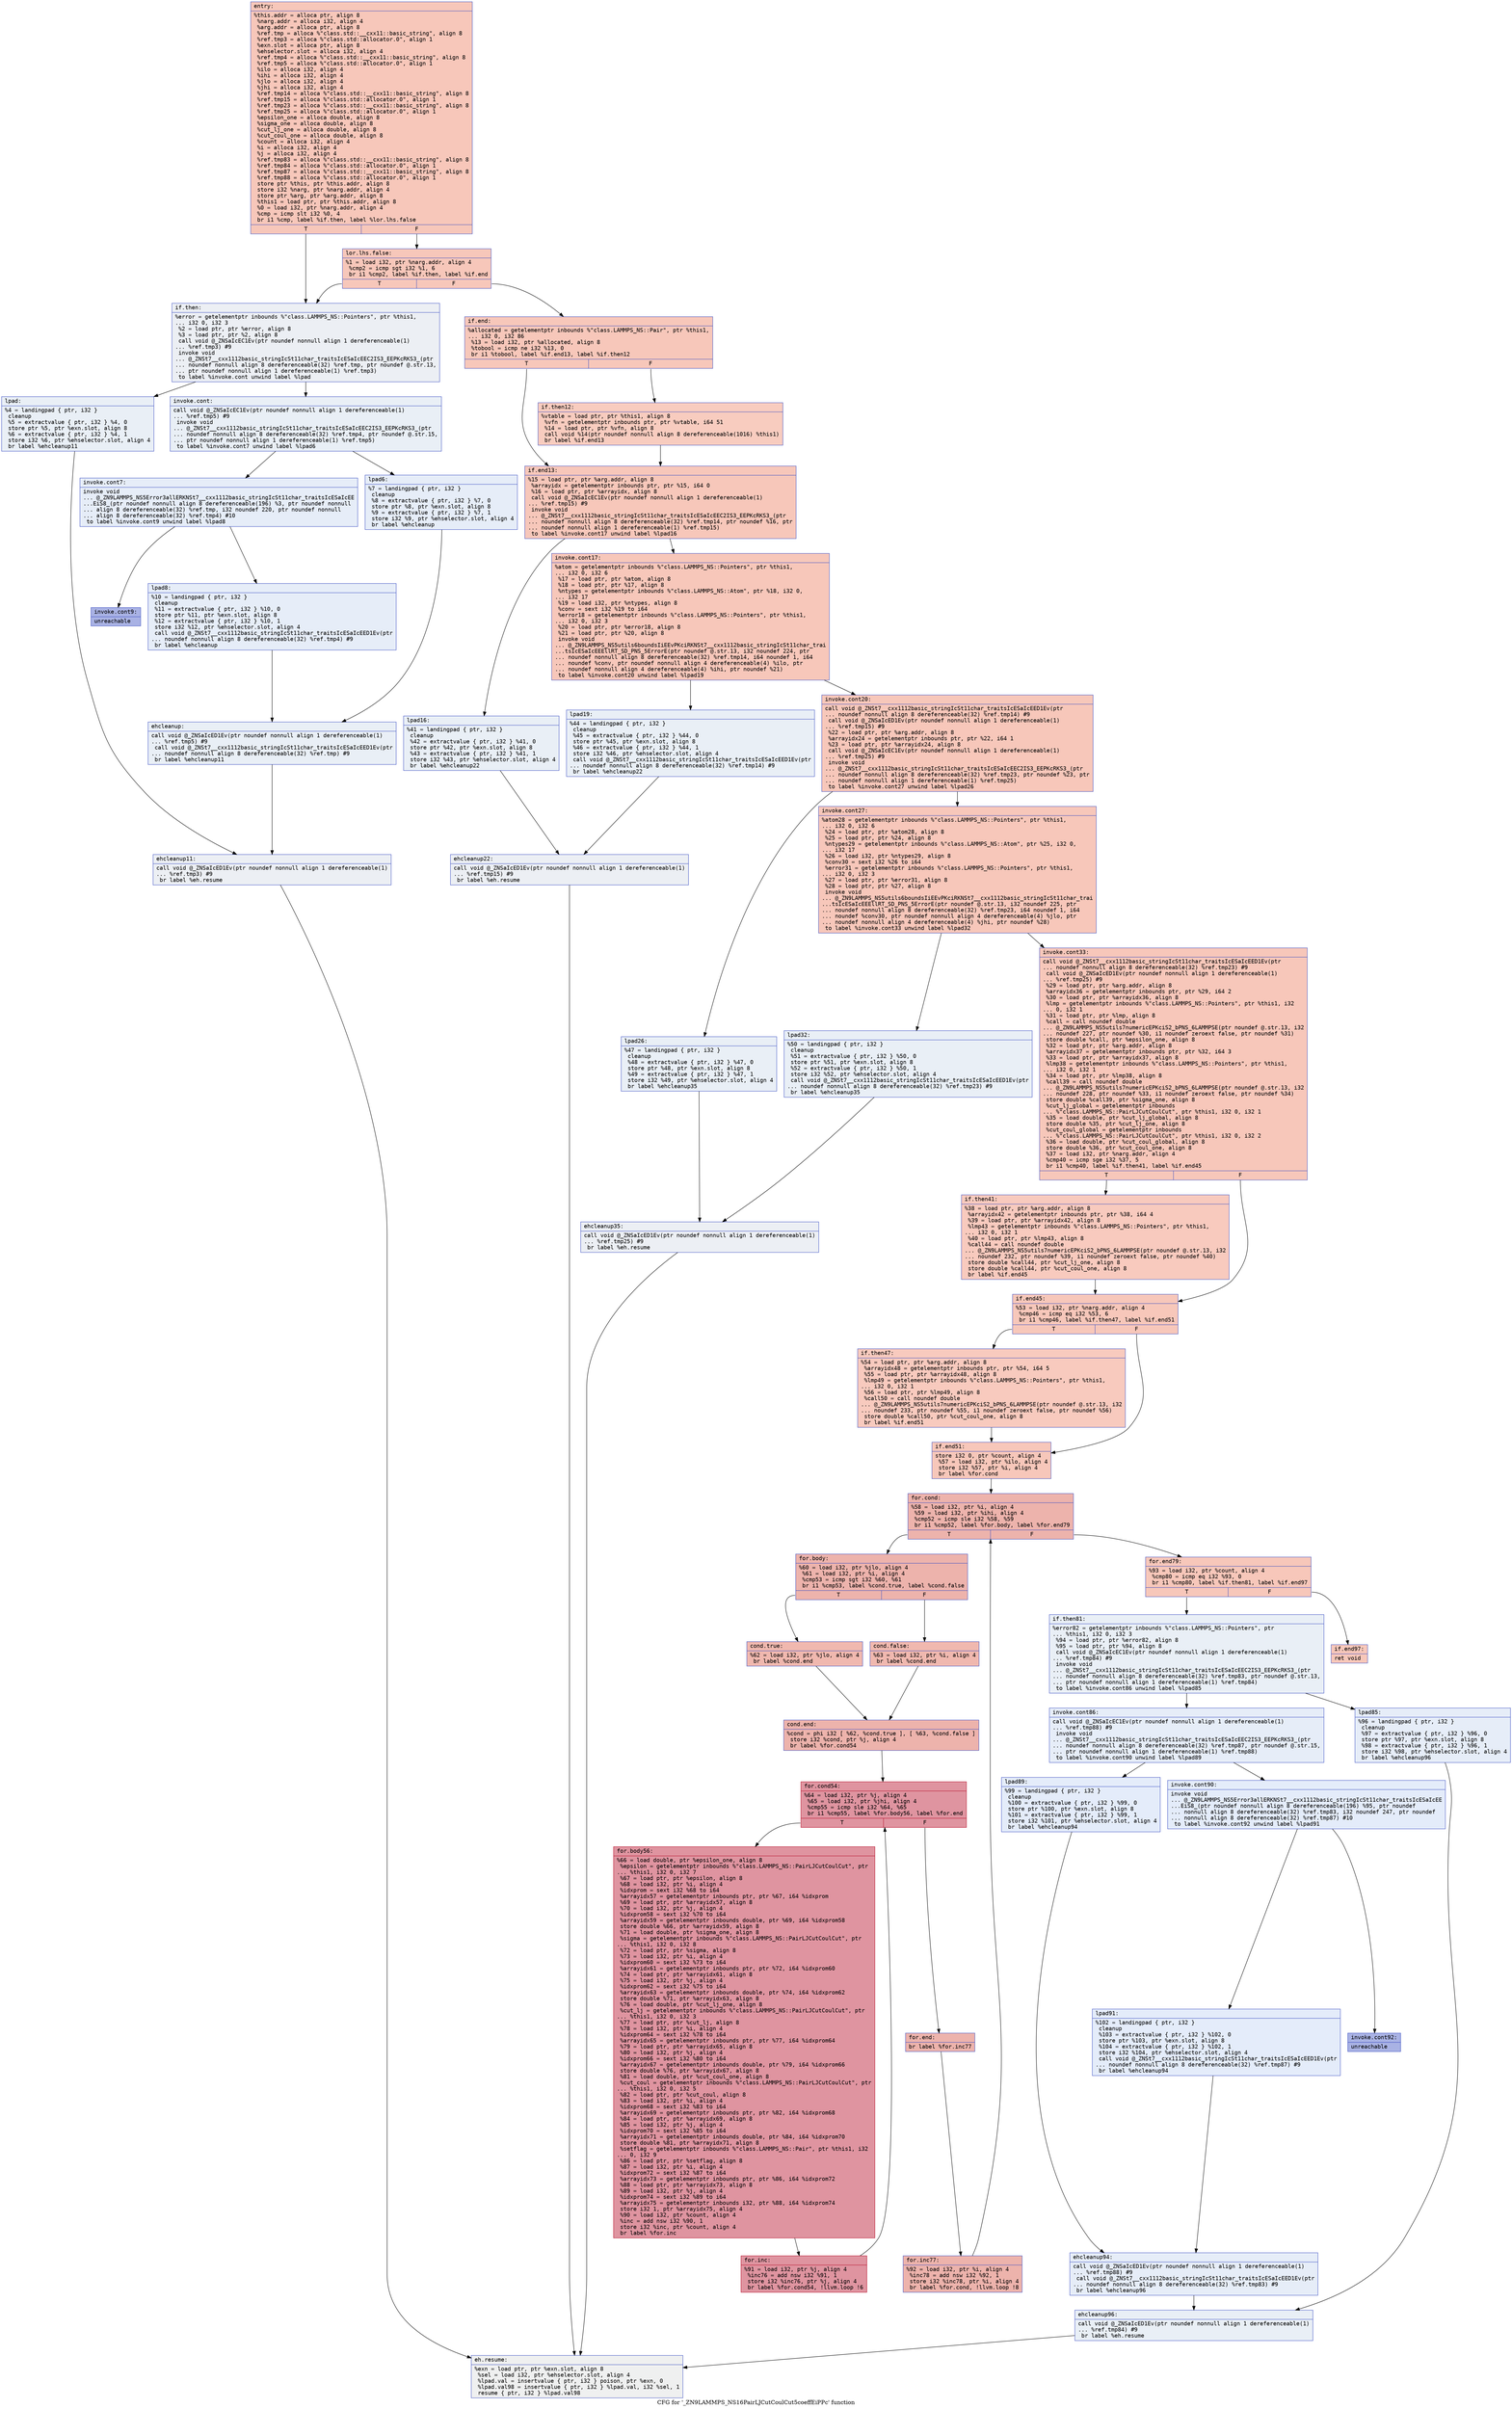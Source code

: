 digraph "CFG for '_ZN9LAMMPS_NS16PairLJCutCoulCut5coeffEiPPc' function" {
	label="CFG for '_ZN9LAMMPS_NS16PairLJCutCoulCut5coeffEiPPc' function";

	Node0x55c2a75cab50 [shape=record,color="#3d50c3ff", style=filled, fillcolor="#ec7f6370" fontname="Courier",label="{entry:\l|  %this.addr = alloca ptr, align 8\l  %narg.addr = alloca i32, align 4\l  %arg.addr = alloca ptr, align 8\l  %ref.tmp = alloca %\"class.std::__cxx11::basic_string\", align 8\l  %ref.tmp3 = alloca %\"class.std::allocator.0\", align 1\l  %exn.slot = alloca ptr, align 8\l  %ehselector.slot = alloca i32, align 4\l  %ref.tmp4 = alloca %\"class.std::__cxx11::basic_string\", align 8\l  %ref.tmp5 = alloca %\"class.std::allocator.0\", align 1\l  %ilo = alloca i32, align 4\l  %ihi = alloca i32, align 4\l  %jlo = alloca i32, align 4\l  %jhi = alloca i32, align 4\l  %ref.tmp14 = alloca %\"class.std::__cxx11::basic_string\", align 8\l  %ref.tmp15 = alloca %\"class.std::allocator.0\", align 1\l  %ref.tmp23 = alloca %\"class.std::__cxx11::basic_string\", align 8\l  %ref.tmp25 = alloca %\"class.std::allocator.0\", align 1\l  %epsilon_one = alloca double, align 8\l  %sigma_one = alloca double, align 8\l  %cut_lj_one = alloca double, align 8\l  %cut_coul_one = alloca double, align 8\l  %count = alloca i32, align 4\l  %i = alloca i32, align 4\l  %j = alloca i32, align 4\l  %ref.tmp83 = alloca %\"class.std::__cxx11::basic_string\", align 8\l  %ref.tmp84 = alloca %\"class.std::allocator.0\", align 1\l  %ref.tmp87 = alloca %\"class.std::__cxx11::basic_string\", align 8\l  %ref.tmp88 = alloca %\"class.std::allocator.0\", align 1\l  store ptr %this, ptr %this.addr, align 8\l  store i32 %narg, ptr %narg.addr, align 4\l  store ptr %arg, ptr %arg.addr, align 8\l  %this1 = load ptr, ptr %this.addr, align 8\l  %0 = load i32, ptr %narg.addr, align 4\l  %cmp = icmp slt i32 %0, 4\l  br i1 %cmp, label %if.then, label %lor.lhs.false\l|{<s0>T|<s1>F}}"];
	Node0x55c2a75cab50:s0 -> Node0x55c2a75cc390[tooltip="entry -> if.then\nProbability 0.00%" ];
	Node0x55c2a75cab50:s1 -> Node0x55c2a75cc400[tooltip="entry -> lor.lhs.false\nProbability 100.00%" ];
	Node0x55c2a75cc400 [shape=record,color="#3d50c3ff", style=filled, fillcolor="#ec7f6370" fontname="Courier",label="{lor.lhs.false:\l|  %1 = load i32, ptr %narg.addr, align 4\l  %cmp2 = icmp sgt i32 %1, 6\l  br i1 %cmp2, label %if.then, label %if.end\l|{<s0>T|<s1>F}}"];
	Node0x55c2a75cc400:s0 -> Node0x55c2a75cc390[tooltip="lor.lhs.false -> if.then\nProbability 0.00%" ];
	Node0x55c2a75cc400:s1 -> Node0x55c2a75cc660[tooltip="lor.lhs.false -> if.end\nProbability 100.00%" ];
	Node0x55c2a75cc390 [shape=record,color="#3d50c3ff", style=filled, fillcolor="#d4dbe670" fontname="Courier",label="{if.then:\l|  %error = getelementptr inbounds %\"class.LAMMPS_NS::Pointers\", ptr %this1,\l... i32 0, i32 3\l  %2 = load ptr, ptr %error, align 8\l  %3 = load ptr, ptr %2, align 8\l  call void @_ZNSaIcEC1Ev(ptr noundef nonnull align 1 dereferenceable(1)\l... %ref.tmp3) #9\l  invoke void\l... @_ZNSt7__cxx1112basic_stringIcSt11char_traitsIcESaIcEEC2IS3_EEPKcRKS3_(ptr\l... noundef nonnull align 8 dereferenceable(32) %ref.tmp, ptr noundef @.str.13,\l... ptr noundef nonnull align 1 dereferenceable(1) %ref.tmp3)\l          to label %invoke.cont unwind label %lpad\l}"];
	Node0x55c2a75cc390 -> Node0x55c2a75ccae0[tooltip="if.then -> invoke.cont\nProbability 50.00%" ];
	Node0x55c2a75cc390 -> Node0x55c2a75ccb60[tooltip="if.then -> lpad\nProbability 50.00%" ];
	Node0x55c2a75ccae0 [shape=record,color="#3d50c3ff", style=filled, fillcolor="#cedaeb70" fontname="Courier",label="{invoke.cont:\l|  call void @_ZNSaIcEC1Ev(ptr noundef nonnull align 1 dereferenceable(1)\l... %ref.tmp5) #9\l  invoke void\l... @_ZNSt7__cxx1112basic_stringIcSt11char_traitsIcESaIcEEC2IS3_EEPKcRKS3_(ptr\l... noundef nonnull align 8 dereferenceable(32) %ref.tmp4, ptr noundef @.str.15,\l... ptr noundef nonnull align 1 dereferenceable(1) %ref.tmp5)\l          to label %invoke.cont7 unwind label %lpad6\l}"];
	Node0x55c2a75ccae0 -> Node0x55c2a75cce80[tooltip="invoke.cont -> invoke.cont7\nProbability 50.00%" ];
	Node0x55c2a75ccae0 -> Node0x55c2a75cced0[tooltip="invoke.cont -> lpad6\nProbability 50.00%" ];
	Node0x55c2a75cce80 [shape=record,color="#3d50c3ff", style=filled, fillcolor="#c7d7f070" fontname="Courier",label="{invoke.cont7:\l|  invoke void\l... @_ZN9LAMMPS_NS5Error3allERKNSt7__cxx1112basic_stringIcSt11char_traitsIcESaIcEE\l...EiS8_(ptr noundef nonnull align 8 dereferenceable(196) %3, ptr noundef nonnull\l... align 8 dereferenceable(32) %ref.tmp, i32 noundef 220, ptr noundef nonnull\l... align 8 dereferenceable(32) %ref.tmp4) #10\l          to label %invoke.cont9 unwind label %lpad8\l}"];
	Node0x55c2a75cce80 -> Node0x55c2a75cce30[tooltip="invoke.cont7 -> invoke.cont9\nProbability 0.00%" ];
	Node0x55c2a75cce80 -> Node0x55c2a75cd190[tooltip="invoke.cont7 -> lpad8\nProbability 100.00%" ];
	Node0x55c2a75cce30 [shape=record,color="#3d50c3ff", style=filled, fillcolor="#3d50c370" fontname="Courier",label="{invoke.cont9:\l|  unreachable\l}"];
	Node0x55c2a75ccb60 [shape=record,color="#3d50c3ff", style=filled, fillcolor="#cedaeb70" fontname="Courier",label="{lpad:\l|  %4 = landingpad \{ ptr, i32 \}\l          cleanup\l  %5 = extractvalue \{ ptr, i32 \} %4, 0\l  store ptr %5, ptr %exn.slot, align 8\l  %6 = extractvalue \{ ptr, i32 \} %4, 1\l  store i32 %6, ptr %ehselector.slot, align 4\l  br label %ehcleanup11\l}"];
	Node0x55c2a75ccb60 -> Node0x55c2a75cd750[tooltip="lpad -> ehcleanup11\nProbability 100.00%" ];
	Node0x55c2a75cced0 [shape=record,color="#3d50c3ff", style=filled, fillcolor="#c7d7f070" fontname="Courier",label="{lpad6:\l|  %7 = landingpad \{ ptr, i32 \}\l          cleanup\l  %8 = extractvalue \{ ptr, i32 \} %7, 0\l  store ptr %8, ptr %exn.slot, align 8\l  %9 = extractvalue \{ ptr, i32 \} %7, 1\l  store i32 %9, ptr %ehselector.slot, align 4\l  br label %ehcleanup\l}"];
	Node0x55c2a75cced0 -> Node0x55c2a75cdaa0[tooltip="lpad6 -> ehcleanup\nProbability 100.00%" ];
	Node0x55c2a75cd190 [shape=record,color="#3d50c3ff", style=filled, fillcolor="#c7d7f070" fontname="Courier",label="{lpad8:\l|  %10 = landingpad \{ ptr, i32 \}\l          cleanup\l  %11 = extractvalue \{ ptr, i32 \} %10, 0\l  store ptr %11, ptr %exn.slot, align 8\l  %12 = extractvalue \{ ptr, i32 \} %10, 1\l  store i32 %12, ptr %ehselector.slot, align 4\l  call void @_ZNSt7__cxx1112basic_stringIcSt11char_traitsIcESaIcEED1Ev(ptr\l... noundef nonnull align 8 dereferenceable(32) %ref.tmp4) #9\l  br label %ehcleanup\l}"];
	Node0x55c2a75cd190 -> Node0x55c2a75cdaa0[tooltip="lpad8 -> ehcleanup\nProbability 100.00%" ];
	Node0x55c2a75cdaa0 [shape=record,color="#3d50c3ff", style=filled, fillcolor="#cedaeb70" fontname="Courier",label="{ehcleanup:\l|  call void @_ZNSaIcED1Ev(ptr noundef nonnull align 1 dereferenceable(1)\l... %ref.tmp5) #9\l  call void @_ZNSt7__cxx1112basic_stringIcSt11char_traitsIcESaIcEED1Ev(ptr\l... noundef nonnull align 8 dereferenceable(32) %ref.tmp) #9\l  br label %ehcleanup11\l}"];
	Node0x55c2a75cdaa0 -> Node0x55c2a75cd750[tooltip="ehcleanup -> ehcleanup11\nProbability 100.00%" ];
	Node0x55c2a75cd750 [shape=record,color="#3d50c3ff", style=filled, fillcolor="#d4dbe670" fontname="Courier",label="{ehcleanup11:\l|  call void @_ZNSaIcED1Ev(ptr noundef nonnull align 1 dereferenceable(1)\l... %ref.tmp3) #9\l  br label %eh.resume\l}"];
	Node0x55c2a75cd750 -> Node0x55c2a75ce350[tooltip="ehcleanup11 -> eh.resume\nProbability 100.00%" ];
	Node0x55c2a75cc660 [shape=record,color="#3d50c3ff", style=filled, fillcolor="#ec7f6370" fontname="Courier",label="{if.end:\l|  %allocated = getelementptr inbounds %\"class.LAMMPS_NS::Pair\", ptr %this1,\l... i32 0, i32 86\l  %13 = load i32, ptr %allocated, align 8\l  %tobool = icmp ne i32 %13, 0\l  br i1 %tobool, label %if.end13, label %if.then12\l|{<s0>T|<s1>F}}"];
	Node0x55c2a75cc660:s0 -> Node0x55c2a75cbac0[tooltip="if.end -> if.end13\nProbability 62.50%" ];
	Node0x55c2a75cc660:s1 -> Node0x55c2a75cbb40[tooltip="if.end -> if.then12\nProbability 37.50%" ];
	Node0x55c2a75cbb40 [shape=record,color="#3d50c3ff", style=filled, fillcolor="#f08b6e70" fontname="Courier",label="{if.then12:\l|  %vtable = load ptr, ptr %this1, align 8\l  %vfn = getelementptr inbounds ptr, ptr %vtable, i64 51\l  %14 = load ptr, ptr %vfn, align 8\l  call void %14(ptr noundef nonnull align 8 dereferenceable(1016) %this1)\l  br label %if.end13\l}"];
	Node0x55c2a75cbb40 -> Node0x55c2a75cbac0[tooltip="if.then12 -> if.end13\nProbability 100.00%" ];
	Node0x55c2a75cbac0 [shape=record,color="#3d50c3ff", style=filled, fillcolor="#ec7f6370" fontname="Courier",label="{if.end13:\l|  %15 = load ptr, ptr %arg.addr, align 8\l  %arrayidx = getelementptr inbounds ptr, ptr %15, i64 0\l  %16 = load ptr, ptr %arrayidx, align 8\l  call void @_ZNSaIcEC1Ev(ptr noundef nonnull align 1 dereferenceable(1)\l... %ref.tmp15) #9\l  invoke void\l... @_ZNSt7__cxx1112basic_stringIcSt11char_traitsIcESaIcEEC2IS3_EEPKcRKS3_(ptr\l... noundef nonnull align 8 dereferenceable(32) %ref.tmp14, ptr noundef %16, ptr\l... noundef nonnull align 1 dereferenceable(1) %ref.tmp15)\l          to label %invoke.cont17 unwind label %lpad16\l}"];
	Node0x55c2a75cbac0 -> Node0x55c2a75cf190[tooltip="if.end13 -> invoke.cont17\nProbability 100.00%" ];
	Node0x55c2a75cbac0 -> Node0x55c2a75cf210[tooltip="if.end13 -> lpad16\nProbability 0.00%" ];
	Node0x55c2a75cf190 [shape=record,color="#3d50c3ff", style=filled, fillcolor="#ec7f6370" fontname="Courier",label="{invoke.cont17:\l|  %atom = getelementptr inbounds %\"class.LAMMPS_NS::Pointers\", ptr %this1,\l... i32 0, i32 6\l  %17 = load ptr, ptr %atom, align 8\l  %18 = load ptr, ptr %17, align 8\l  %ntypes = getelementptr inbounds %\"class.LAMMPS_NS::Atom\", ptr %18, i32 0,\l... i32 17\l  %19 = load i32, ptr %ntypes, align 8\l  %conv = sext i32 %19 to i64\l  %error18 = getelementptr inbounds %\"class.LAMMPS_NS::Pointers\", ptr %this1,\l... i32 0, i32 3\l  %20 = load ptr, ptr %error18, align 8\l  %21 = load ptr, ptr %20, align 8\l  invoke void\l... @_ZN9LAMMPS_NS5utils6boundsIiEEvPKciRKNSt7__cxx1112basic_stringIcSt11char_trai\l...tsIcESaIcEEEllRT_SD_PNS_5ErrorE(ptr noundef @.str.13, i32 noundef 224, ptr\l... noundef nonnull align 8 dereferenceable(32) %ref.tmp14, i64 noundef 1, i64\l... noundef %conv, ptr noundef nonnull align 4 dereferenceable(4) %ilo, ptr\l... noundef nonnull align 4 dereferenceable(4) %ihi, ptr noundef %21)\l          to label %invoke.cont20 unwind label %lpad19\l}"];
	Node0x55c2a75cf190 -> Node0x55c2a75cf140[tooltip="invoke.cont17 -> invoke.cont20\nProbability 100.00%" ];
	Node0x55c2a75cf190 -> Node0x55c2a75cfa60[tooltip="invoke.cont17 -> lpad19\nProbability 0.00%" ];
	Node0x55c2a75cf140 [shape=record,color="#3d50c3ff", style=filled, fillcolor="#ec7f6370" fontname="Courier",label="{invoke.cont20:\l|  call void @_ZNSt7__cxx1112basic_stringIcSt11char_traitsIcESaIcEED1Ev(ptr\l... noundef nonnull align 8 dereferenceable(32) %ref.tmp14) #9\l  call void @_ZNSaIcED1Ev(ptr noundef nonnull align 1 dereferenceable(1)\l... %ref.tmp15) #9\l  %22 = load ptr, ptr %arg.addr, align 8\l  %arrayidx24 = getelementptr inbounds ptr, ptr %22, i64 1\l  %23 = load ptr, ptr %arrayidx24, align 8\l  call void @_ZNSaIcEC1Ev(ptr noundef nonnull align 1 dereferenceable(1)\l... %ref.tmp25) #9\l  invoke void\l... @_ZNSt7__cxx1112basic_stringIcSt11char_traitsIcESaIcEEC2IS3_EEPKcRKS3_(ptr\l... noundef nonnull align 8 dereferenceable(32) %ref.tmp23, ptr noundef %23, ptr\l... noundef nonnull align 1 dereferenceable(1) %ref.tmp25)\l          to label %invoke.cont27 unwind label %lpad26\l}"];
	Node0x55c2a75cf140 -> Node0x55c2a75d0260[tooltip="invoke.cont20 -> invoke.cont27\nProbability 100.00%" ];
	Node0x55c2a75cf140 -> Node0x55c2a75d02e0[tooltip="invoke.cont20 -> lpad26\nProbability 0.00%" ];
	Node0x55c2a75d0260 [shape=record,color="#3d50c3ff", style=filled, fillcolor="#ec7f6370" fontname="Courier",label="{invoke.cont27:\l|  %atom28 = getelementptr inbounds %\"class.LAMMPS_NS::Pointers\", ptr %this1,\l... i32 0, i32 6\l  %24 = load ptr, ptr %atom28, align 8\l  %25 = load ptr, ptr %24, align 8\l  %ntypes29 = getelementptr inbounds %\"class.LAMMPS_NS::Atom\", ptr %25, i32 0,\l... i32 17\l  %26 = load i32, ptr %ntypes29, align 8\l  %conv30 = sext i32 %26 to i64\l  %error31 = getelementptr inbounds %\"class.LAMMPS_NS::Pointers\", ptr %this1,\l... i32 0, i32 3\l  %27 = load ptr, ptr %error31, align 8\l  %28 = load ptr, ptr %27, align 8\l  invoke void\l... @_ZN9LAMMPS_NS5utils6boundsIiEEvPKciRKNSt7__cxx1112basic_stringIcSt11char_trai\l...tsIcESaIcEEEllRT_SD_PNS_5ErrorE(ptr noundef @.str.13, i32 noundef 225, ptr\l... noundef nonnull align 8 dereferenceable(32) %ref.tmp23, i64 noundef 1, i64\l... noundef %conv30, ptr noundef nonnull align 4 dereferenceable(4) %jlo, ptr\l... noundef nonnull align 4 dereferenceable(4) %jhi, ptr noundef %28)\l          to label %invoke.cont33 unwind label %lpad32\l}"];
	Node0x55c2a75d0260 -> Node0x55c2a75d0210[tooltip="invoke.cont27 -> invoke.cont33\nProbability 100.00%" ];
	Node0x55c2a75d0260 -> Node0x55c2a75d0ba0[tooltip="invoke.cont27 -> lpad32\nProbability 0.00%" ];
	Node0x55c2a75d0210 [shape=record,color="#3d50c3ff", style=filled, fillcolor="#ec7f6370" fontname="Courier",label="{invoke.cont33:\l|  call void @_ZNSt7__cxx1112basic_stringIcSt11char_traitsIcESaIcEED1Ev(ptr\l... noundef nonnull align 8 dereferenceable(32) %ref.tmp23) #9\l  call void @_ZNSaIcED1Ev(ptr noundef nonnull align 1 dereferenceable(1)\l... %ref.tmp25) #9\l  %29 = load ptr, ptr %arg.addr, align 8\l  %arrayidx36 = getelementptr inbounds ptr, ptr %29, i64 2\l  %30 = load ptr, ptr %arrayidx36, align 8\l  %lmp = getelementptr inbounds %\"class.LAMMPS_NS::Pointers\", ptr %this1, i32\l... 0, i32 1\l  %31 = load ptr, ptr %lmp, align 8\l  %call = call noundef double\l... @_ZN9LAMMPS_NS5utils7numericEPKciS2_bPNS_6LAMMPSE(ptr noundef @.str.13, i32\l... noundef 227, ptr noundef %30, i1 noundef zeroext false, ptr noundef %31)\l  store double %call, ptr %epsilon_one, align 8\l  %32 = load ptr, ptr %arg.addr, align 8\l  %arrayidx37 = getelementptr inbounds ptr, ptr %32, i64 3\l  %33 = load ptr, ptr %arrayidx37, align 8\l  %lmp38 = getelementptr inbounds %\"class.LAMMPS_NS::Pointers\", ptr %this1,\l... i32 0, i32 1\l  %34 = load ptr, ptr %lmp38, align 8\l  %call39 = call noundef double\l... @_ZN9LAMMPS_NS5utils7numericEPKciS2_bPNS_6LAMMPSE(ptr noundef @.str.13, i32\l... noundef 228, ptr noundef %33, i1 noundef zeroext false, ptr noundef %34)\l  store double %call39, ptr %sigma_one, align 8\l  %cut_lj_global = getelementptr inbounds\l... %\"class.LAMMPS_NS::PairLJCutCoulCut\", ptr %this1, i32 0, i32 1\l  %35 = load double, ptr %cut_lj_global, align 8\l  store double %35, ptr %cut_lj_one, align 8\l  %cut_coul_global = getelementptr inbounds\l... %\"class.LAMMPS_NS::PairLJCutCoulCut\", ptr %this1, i32 0, i32 2\l  %36 = load double, ptr %cut_coul_global, align 8\l  store double %36, ptr %cut_coul_one, align 8\l  %37 = load i32, ptr %narg.addr, align 4\l  %cmp40 = icmp sge i32 %37, 5\l  br i1 %cmp40, label %if.then41, label %if.end45\l|{<s0>T|<s1>F}}"];
	Node0x55c2a75d0210:s0 -> Node0x55c2a75abe20[tooltip="invoke.cont33 -> if.then41\nProbability 50.00%" ];
	Node0x55c2a75d0210:s1 -> Node0x55c2a75abe70[tooltip="invoke.cont33 -> if.end45\nProbability 50.00%" ];
	Node0x55c2a75abe20 [shape=record,color="#3d50c3ff", style=filled, fillcolor="#ef886b70" fontname="Courier",label="{if.then41:\l|  %38 = load ptr, ptr %arg.addr, align 8\l  %arrayidx42 = getelementptr inbounds ptr, ptr %38, i64 4\l  %39 = load ptr, ptr %arrayidx42, align 8\l  %lmp43 = getelementptr inbounds %\"class.LAMMPS_NS::Pointers\", ptr %this1,\l... i32 0, i32 1\l  %40 = load ptr, ptr %lmp43, align 8\l  %call44 = call noundef double\l... @_ZN9LAMMPS_NS5utils7numericEPKciS2_bPNS_6LAMMPSE(ptr noundef @.str.13, i32\l... noundef 232, ptr noundef %39, i1 noundef zeroext false, ptr noundef %40)\l  store double %call44, ptr %cut_lj_one, align 8\l  store double %call44, ptr %cut_coul_one, align 8\l  br label %if.end45\l}"];
	Node0x55c2a75abe20 -> Node0x55c2a75abe70[tooltip="if.then41 -> if.end45\nProbability 100.00%" ];
	Node0x55c2a75cf210 [shape=record,color="#3d50c3ff", style=filled, fillcolor="#cedaeb70" fontname="Courier",label="{lpad16:\l|  %41 = landingpad \{ ptr, i32 \}\l          cleanup\l  %42 = extractvalue \{ ptr, i32 \} %41, 0\l  store ptr %42, ptr %exn.slot, align 8\l  %43 = extractvalue \{ ptr, i32 \} %41, 1\l  store i32 %43, ptr %ehselector.slot, align 4\l  br label %ehcleanup22\l}"];
	Node0x55c2a75cf210 -> Node0x55c2a75ac950[tooltip="lpad16 -> ehcleanup22\nProbability 100.00%" ];
	Node0x55c2a75cfa60 [shape=record,color="#3d50c3ff", style=filled, fillcolor="#cedaeb70" fontname="Courier",label="{lpad19:\l|  %44 = landingpad \{ ptr, i32 \}\l          cleanup\l  %45 = extractvalue \{ ptr, i32 \} %44, 0\l  store ptr %45, ptr %exn.slot, align 8\l  %46 = extractvalue \{ ptr, i32 \} %44, 1\l  store i32 %46, ptr %ehselector.slot, align 4\l  call void @_ZNSt7__cxx1112basic_stringIcSt11char_traitsIcESaIcEED1Ev(ptr\l... noundef nonnull align 8 dereferenceable(32) %ref.tmp14) #9\l  br label %ehcleanup22\l}"];
	Node0x55c2a75cfa60 -> Node0x55c2a75ac950[tooltip="lpad19 -> ehcleanup22\nProbability 100.00%" ];
	Node0x55c2a75ac950 [shape=record,color="#3d50c3ff", style=filled, fillcolor="#d4dbe670" fontname="Courier",label="{ehcleanup22:\l|  call void @_ZNSaIcED1Ev(ptr noundef nonnull align 1 dereferenceable(1)\l... %ref.tmp15) #9\l  br label %eh.resume\l}"];
	Node0x55c2a75ac950 -> Node0x55c2a75ce350[tooltip="ehcleanup22 -> eh.resume\nProbability 100.00%" ];
	Node0x55c2a75d02e0 [shape=record,color="#3d50c3ff", style=filled, fillcolor="#cedaeb70" fontname="Courier",label="{lpad26:\l|  %47 = landingpad \{ ptr, i32 \}\l          cleanup\l  %48 = extractvalue \{ ptr, i32 \} %47, 0\l  store ptr %48, ptr %exn.slot, align 8\l  %49 = extractvalue \{ ptr, i32 \} %47, 1\l  store i32 %49, ptr %ehselector.slot, align 4\l  br label %ehcleanup35\l}"];
	Node0x55c2a75d02e0 -> Node0x55c2a75ada50[tooltip="lpad26 -> ehcleanup35\nProbability 100.00%" ];
	Node0x55c2a75d0ba0 [shape=record,color="#3d50c3ff", style=filled, fillcolor="#cedaeb70" fontname="Courier",label="{lpad32:\l|  %50 = landingpad \{ ptr, i32 \}\l          cleanup\l  %51 = extractvalue \{ ptr, i32 \} %50, 0\l  store ptr %51, ptr %exn.slot, align 8\l  %52 = extractvalue \{ ptr, i32 \} %50, 1\l  store i32 %52, ptr %ehselector.slot, align 4\l  call void @_ZNSt7__cxx1112basic_stringIcSt11char_traitsIcESaIcEED1Ev(ptr\l... noundef nonnull align 8 dereferenceable(32) %ref.tmp23) #9\l  br label %ehcleanup35\l}"];
	Node0x55c2a75d0ba0 -> Node0x55c2a75ada50[tooltip="lpad32 -> ehcleanup35\nProbability 100.00%" ];
	Node0x55c2a75ada50 [shape=record,color="#3d50c3ff", style=filled, fillcolor="#d4dbe670" fontname="Courier",label="{ehcleanup35:\l|  call void @_ZNSaIcED1Ev(ptr noundef nonnull align 1 dereferenceable(1)\l... %ref.tmp25) #9\l  br label %eh.resume\l}"];
	Node0x55c2a75ada50 -> Node0x55c2a75ce350[tooltip="ehcleanup35 -> eh.resume\nProbability 100.00%" ];
	Node0x55c2a75abe70 [shape=record,color="#3d50c3ff", style=filled, fillcolor="#ec7f6370" fontname="Courier",label="{if.end45:\l|  %53 = load i32, ptr %narg.addr, align 4\l  %cmp46 = icmp eq i32 %53, 6\l  br i1 %cmp46, label %if.then47, label %if.end51\l|{<s0>T|<s1>F}}"];
	Node0x55c2a75abe70:s0 -> Node0x55c2a75ae1f0[tooltip="if.end45 -> if.then47\nProbability 50.00%" ];
	Node0x55c2a75abe70:s1 -> Node0x55c2a75ae240[tooltip="if.end45 -> if.end51\nProbability 50.00%" ];
	Node0x55c2a75ae1f0 [shape=record,color="#3d50c3ff", style=filled, fillcolor="#ef886b70" fontname="Courier",label="{if.then47:\l|  %54 = load ptr, ptr %arg.addr, align 8\l  %arrayidx48 = getelementptr inbounds ptr, ptr %54, i64 5\l  %55 = load ptr, ptr %arrayidx48, align 8\l  %lmp49 = getelementptr inbounds %\"class.LAMMPS_NS::Pointers\", ptr %this1,\l... i32 0, i32 1\l  %56 = load ptr, ptr %lmp49, align 8\l  %call50 = call noundef double\l... @_ZN9LAMMPS_NS5utils7numericEPKciS2_bPNS_6LAMMPSE(ptr noundef @.str.13, i32\l... noundef 233, ptr noundef %55, i1 noundef zeroext false, ptr noundef %56)\l  store double %call50, ptr %cut_coul_one, align 8\l  br label %if.end51\l}"];
	Node0x55c2a75ae1f0 -> Node0x55c2a75ae240[tooltip="if.then47 -> if.end51\nProbability 100.00%" ];
	Node0x55c2a75ae240 [shape=record,color="#3d50c3ff", style=filled, fillcolor="#ec7f6370" fontname="Courier",label="{if.end51:\l|  store i32 0, ptr %count, align 4\l  %57 = load i32, ptr %ilo, align 4\l  store i32 %57, ptr %i, align 4\l  br label %for.cond\l}"];
	Node0x55c2a75ae240 -> Node0x55c2a7582b70[tooltip="if.end51 -> for.cond\nProbability 100.00%" ];
	Node0x55c2a7582b70 [shape=record,color="#3d50c3ff", style=filled, fillcolor="#d6524470" fontname="Courier",label="{for.cond:\l|  %58 = load i32, ptr %i, align 4\l  %59 = load i32, ptr %ihi, align 4\l  %cmp52 = icmp sle i32 %58, %59\l  br i1 %cmp52, label %for.body, label %for.end79\l|{<s0>T|<s1>F}}"];
	Node0x55c2a7582b70:s0 -> Node0x55c2a7582dc0[tooltip="for.cond -> for.body\nProbability 96.88%" ];
	Node0x55c2a7582b70:s1 -> Node0x55c2a7582e10[tooltip="for.cond -> for.end79\nProbability 3.12%" ];
	Node0x55c2a7582dc0 [shape=record,color="#3d50c3ff", style=filled, fillcolor="#d6524470" fontname="Courier",label="{for.body:\l|  %60 = load i32, ptr %jlo, align 4\l  %61 = load i32, ptr %i, align 4\l  %cmp53 = icmp sgt i32 %60, %61\l  br i1 %cmp53, label %cond.true, label %cond.false\l|{<s0>T|<s1>F}}"];
	Node0x55c2a7582dc0:s0 -> Node0x55c2a75ce740[tooltip="for.body -> cond.true\nProbability 50.00%" ];
	Node0x55c2a7582dc0:s1 -> Node0x55c2a75ce7c0[tooltip="for.body -> cond.false\nProbability 50.00%" ];
	Node0x55c2a75ce740 [shape=record,color="#3d50c3ff", style=filled, fillcolor="#dc5d4a70" fontname="Courier",label="{cond.true:\l|  %62 = load i32, ptr %jlo, align 4\l  br label %cond.end\l}"];
	Node0x55c2a75ce740 -> Node0x55c2a75ce9d0[tooltip="cond.true -> cond.end\nProbability 100.00%" ];
	Node0x55c2a75ce7c0 [shape=record,color="#3d50c3ff", style=filled, fillcolor="#dc5d4a70" fontname="Courier",label="{cond.false:\l|  %63 = load i32, ptr %i, align 4\l  br label %cond.end\l}"];
	Node0x55c2a75ce7c0 -> Node0x55c2a75ce9d0[tooltip="cond.false -> cond.end\nProbability 100.00%" ];
	Node0x55c2a75ce9d0 [shape=record,color="#3d50c3ff", style=filled, fillcolor="#d6524470" fontname="Courier",label="{cond.end:\l|  %cond = phi i32 [ %62, %cond.true ], [ %63, %cond.false ]\l  store i32 %cond, ptr %j, align 4\l  br label %for.cond54\l}"];
	Node0x55c2a75ce9d0 -> Node0x55c2a75da510[tooltip="cond.end -> for.cond54\nProbability 100.00%" ];
	Node0x55c2a75da510 [shape=record,color="#b70d28ff", style=filled, fillcolor="#b70d2870" fontname="Courier",label="{for.cond54:\l|  %64 = load i32, ptr %j, align 4\l  %65 = load i32, ptr %jhi, align 4\l  %cmp55 = icmp sle i32 %64, %65\l  br i1 %cmp55, label %for.body56, label %for.end\l|{<s0>T|<s1>F}}"];
	Node0x55c2a75da510:s0 -> Node0x55c2a75da7e0[tooltip="for.cond54 -> for.body56\nProbability 96.88%" ];
	Node0x55c2a75da510:s1 -> Node0x55c2a75da860[tooltip="for.cond54 -> for.end\nProbability 3.12%" ];
	Node0x55c2a75da7e0 [shape=record,color="#b70d28ff", style=filled, fillcolor="#b70d2870" fontname="Courier",label="{for.body56:\l|  %66 = load double, ptr %epsilon_one, align 8\l  %epsilon = getelementptr inbounds %\"class.LAMMPS_NS::PairLJCutCoulCut\", ptr\l... %this1, i32 0, i32 7\l  %67 = load ptr, ptr %epsilon, align 8\l  %68 = load i32, ptr %i, align 4\l  %idxprom = sext i32 %68 to i64\l  %arrayidx57 = getelementptr inbounds ptr, ptr %67, i64 %idxprom\l  %69 = load ptr, ptr %arrayidx57, align 8\l  %70 = load i32, ptr %j, align 4\l  %idxprom58 = sext i32 %70 to i64\l  %arrayidx59 = getelementptr inbounds double, ptr %69, i64 %idxprom58\l  store double %66, ptr %arrayidx59, align 8\l  %71 = load double, ptr %sigma_one, align 8\l  %sigma = getelementptr inbounds %\"class.LAMMPS_NS::PairLJCutCoulCut\", ptr\l... %this1, i32 0, i32 8\l  %72 = load ptr, ptr %sigma, align 8\l  %73 = load i32, ptr %i, align 4\l  %idxprom60 = sext i32 %73 to i64\l  %arrayidx61 = getelementptr inbounds ptr, ptr %72, i64 %idxprom60\l  %74 = load ptr, ptr %arrayidx61, align 8\l  %75 = load i32, ptr %j, align 4\l  %idxprom62 = sext i32 %75 to i64\l  %arrayidx63 = getelementptr inbounds double, ptr %74, i64 %idxprom62\l  store double %71, ptr %arrayidx63, align 8\l  %76 = load double, ptr %cut_lj_one, align 8\l  %cut_lj = getelementptr inbounds %\"class.LAMMPS_NS::PairLJCutCoulCut\", ptr\l... %this1, i32 0, i32 3\l  %77 = load ptr, ptr %cut_lj, align 8\l  %78 = load i32, ptr %i, align 4\l  %idxprom64 = sext i32 %78 to i64\l  %arrayidx65 = getelementptr inbounds ptr, ptr %77, i64 %idxprom64\l  %79 = load ptr, ptr %arrayidx65, align 8\l  %80 = load i32, ptr %j, align 4\l  %idxprom66 = sext i32 %80 to i64\l  %arrayidx67 = getelementptr inbounds double, ptr %79, i64 %idxprom66\l  store double %76, ptr %arrayidx67, align 8\l  %81 = load double, ptr %cut_coul_one, align 8\l  %cut_coul = getelementptr inbounds %\"class.LAMMPS_NS::PairLJCutCoulCut\", ptr\l... %this1, i32 0, i32 5\l  %82 = load ptr, ptr %cut_coul, align 8\l  %83 = load i32, ptr %i, align 4\l  %idxprom68 = sext i32 %83 to i64\l  %arrayidx69 = getelementptr inbounds ptr, ptr %82, i64 %idxprom68\l  %84 = load ptr, ptr %arrayidx69, align 8\l  %85 = load i32, ptr %j, align 4\l  %idxprom70 = sext i32 %85 to i64\l  %arrayidx71 = getelementptr inbounds double, ptr %84, i64 %idxprom70\l  store double %81, ptr %arrayidx71, align 8\l  %setflag = getelementptr inbounds %\"class.LAMMPS_NS::Pair\", ptr %this1, i32\l... 0, i32 9\l  %86 = load ptr, ptr %setflag, align 8\l  %87 = load i32, ptr %i, align 4\l  %idxprom72 = sext i32 %87 to i64\l  %arrayidx73 = getelementptr inbounds ptr, ptr %86, i64 %idxprom72\l  %88 = load ptr, ptr %arrayidx73, align 8\l  %89 = load i32, ptr %j, align 4\l  %idxprom74 = sext i32 %89 to i64\l  %arrayidx75 = getelementptr inbounds i32, ptr %88, i64 %idxprom74\l  store i32 1, ptr %arrayidx75, align 4\l  %90 = load i32, ptr %count, align 4\l  %inc = add nsw i32 %90, 1\l  store i32 %inc, ptr %count, align 4\l  br label %for.inc\l}"];
	Node0x55c2a75da7e0 -> Node0x55c2a75dcd90[tooltip="for.body56 -> for.inc\nProbability 100.00%" ];
	Node0x55c2a75dcd90 [shape=record,color="#b70d28ff", style=filled, fillcolor="#b70d2870" fontname="Courier",label="{for.inc:\l|  %91 = load i32, ptr %j, align 4\l  %inc76 = add nsw i32 %91, 1\l  store i32 %inc76, ptr %j, align 4\l  br label %for.cond54, !llvm.loop !6\l}"];
	Node0x55c2a75dcd90 -> Node0x55c2a75da510[tooltip="for.inc -> for.cond54\nProbability 100.00%" ];
	Node0x55c2a75da860 [shape=record,color="#3d50c3ff", style=filled, fillcolor="#d6524470" fontname="Courier",label="{for.end:\l|  br label %for.inc77\l}"];
	Node0x55c2a75da860 -> Node0x55c2a75dd140[tooltip="for.end -> for.inc77\nProbability 100.00%" ];
	Node0x55c2a75dd140 [shape=record,color="#3d50c3ff", style=filled, fillcolor="#d6524470" fontname="Courier",label="{for.inc77:\l|  %92 = load i32, ptr %i, align 4\l  %inc78 = add nsw i32 %92, 1\l  store i32 %inc78, ptr %i, align 4\l  br label %for.cond, !llvm.loop !8\l}"];
	Node0x55c2a75dd140 -> Node0x55c2a7582b70[tooltip="for.inc77 -> for.cond\nProbability 100.00%" ];
	Node0x55c2a7582e10 [shape=record,color="#3d50c3ff", style=filled, fillcolor="#ec7f6370" fontname="Courier",label="{for.end79:\l|  %93 = load i32, ptr %count, align 4\l  %cmp80 = icmp eq i32 %93, 0\l  br i1 %cmp80, label %if.then81, label %if.end97\l|{<s0>T|<s1>F}}"];
	Node0x55c2a7582e10:s0 -> Node0x55c2a75dd6f0[tooltip="for.end79 -> if.then81\nProbability 0.00%" ];
	Node0x55c2a7582e10:s1 -> Node0x55c2a75dd770[tooltip="for.end79 -> if.end97\nProbability 100.00%" ];
	Node0x55c2a75dd6f0 [shape=record,color="#3d50c3ff", style=filled, fillcolor="#cedaeb70" fontname="Courier",label="{if.then81:\l|  %error82 = getelementptr inbounds %\"class.LAMMPS_NS::Pointers\", ptr\l... %this1, i32 0, i32 3\l  %94 = load ptr, ptr %error82, align 8\l  %95 = load ptr, ptr %94, align 8\l  call void @_ZNSaIcEC1Ev(ptr noundef nonnull align 1 dereferenceable(1)\l... %ref.tmp84) #9\l  invoke void\l... @_ZNSt7__cxx1112basic_stringIcSt11char_traitsIcESaIcEEC2IS3_EEPKcRKS3_(ptr\l... noundef nonnull align 8 dereferenceable(32) %ref.tmp83, ptr noundef @.str.13,\l... ptr noundef nonnull align 1 dereferenceable(1) %ref.tmp84)\l          to label %invoke.cont86 unwind label %lpad85\l}"];
	Node0x55c2a75dd6f0 -> Node0x55c2a75ad160[tooltip="if.then81 -> invoke.cont86\nProbability 50.00%" ];
	Node0x55c2a75dd6f0 -> Node0x55c2a75ad1e0[tooltip="if.then81 -> lpad85\nProbability 50.00%" ];
	Node0x55c2a75ad160 [shape=record,color="#3d50c3ff", style=filled, fillcolor="#c7d7f070" fontname="Courier",label="{invoke.cont86:\l|  call void @_ZNSaIcEC1Ev(ptr noundef nonnull align 1 dereferenceable(1)\l... %ref.tmp88) #9\l  invoke void\l... @_ZNSt7__cxx1112basic_stringIcSt11char_traitsIcESaIcEEC2IS3_EEPKcRKS3_(ptr\l... noundef nonnull align 8 dereferenceable(32) %ref.tmp87, ptr noundef @.str.15,\l... ptr noundef nonnull align 1 dereferenceable(1) %ref.tmp88)\l          to label %invoke.cont90 unwind label %lpad89\l}"];
	Node0x55c2a75ad160 -> Node0x55c2a75ad500[tooltip="invoke.cont86 -> invoke.cont90\nProbability 50.00%" ];
	Node0x55c2a75ad160 -> Node0x55c2a75ad550[tooltip="invoke.cont86 -> lpad89\nProbability 50.00%" ];
	Node0x55c2a75ad500 [shape=record,color="#3d50c3ff", style=filled, fillcolor="#c1d4f470" fontname="Courier",label="{invoke.cont90:\l|  invoke void\l... @_ZN9LAMMPS_NS5Error3allERKNSt7__cxx1112basic_stringIcSt11char_traitsIcESaIcEE\l...EiS8_(ptr noundef nonnull align 8 dereferenceable(196) %95, ptr noundef\l... nonnull align 8 dereferenceable(32) %ref.tmp83, i32 noundef 247, ptr noundef\l... nonnull align 8 dereferenceable(32) %ref.tmp87) #10\l          to label %invoke.cont92 unwind label %lpad91\l}"];
	Node0x55c2a75ad500 -> Node0x55c2a75ad4b0[tooltip="invoke.cont90 -> invoke.cont92\nProbability 0.00%" ];
	Node0x55c2a75ad500 -> Node0x55c2a75deb20[tooltip="invoke.cont90 -> lpad91\nProbability 100.00%" ];
	Node0x55c2a75ad4b0 [shape=record,color="#3d50c3ff", style=filled, fillcolor="#3d50c370" fontname="Courier",label="{invoke.cont92:\l|  unreachable\l}"];
	Node0x55c2a75ad1e0 [shape=record,color="#3d50c3ff", style=filled, fillcolor="#c7d7f070" fontname="Courier",label="{lpad85:\l|  %96 = landingpad \{ ptr, i32 \}\l          cleanup\l  %97 = extractvalue \{ ptr, i32 \} %96, 0\l  store ptr %97, ptr %exn.slot, align 8\l  %98 = extractvalue \{ ptr, i32 \} %96, 1\l  store i32 %98, ptr %ehselector.slot, align 4\l  br label %ehcleanup96\l}"];
	Node0x55c2a75ad1e0 -> Node0x55c2a75df0e0[tooltip="lpad85 -> ehcleanup96\nProbability 100.00%" ];
	Node0x55c2a75ad550 [shape=record,color="#3d50c3ff", style=filled, fillcolor="#c1d4f470" fontname="Courier",label="{lpad89:\l|  %99 = landingpad \{ ptr, i32 \}\l          cleanup\l  %100 = extractvalue \{ ptr, i32 \} %99, 0\l  store ptr %100, ptr %exn.slot, align 8\l  %101 = extractvalue \{ ptr, i32 \} %99, 1\l  store i32 %101, ptr %ehselector.slot, align 4\l  br label %ehcleanup94\l}"];
	Node0x55c2a75ad550 -> Node0x55c2a75df430[tooltip="lpad89 -> ehcleanup94\nProbability 100.00%" ];
	Node0x55c2a75deb20 [shape=record,color="#3d50c3ff", style=filled, fillcolor="#c1d4f470" fontname="Courier",label="{lpad91:\l|  %102 = landingpad \{ ptr, i32 \}\l          cleanup\l  %103 = extractvalue \{ ptr, i32 \} %102, 0\l  store ptr %103, ptr %exn.slot, align 8\l  %104 = extractvalue \{ ptr, i32 \} %102, 1\l  store i32 %104, ptr %ehselector.slot, align 4\l  call void @_ZNSt7__cxx1112basic_stringIcSt11char_traitsIcESaIcEED1Ev(ptr\l... noundef nonnull align 8 dereferenceable(32) %ref.tmp87) #9\l  br label %ehcleanup94\l}"];
	Node0x55c2a75deb20 -> Node0x55c2a75df430[tooltip="lpad91 -> ehcleanup94\nProbability 100.00%" ];
	Node0x55c2a75df430 [shape=record,color="#3d50c3ff", style=filled, fillcolor="#c7d7f070" fontname="Courier",label="{ehcleanup94:\l|  call void @_ZNSaIcED1Ev(ptr noundef nonnull align 1 dereferenceable(1)\l... %ref.tmp88) #9\l  call void @_ZNSt7__cxx1112basic_stringIcSt11char_traitsIcESaIcEED1Ev(ptr\l... noundef nonnull align 8 dereferenceable(32) %ref.tmp83) #9\l  br label %ehcleanup96\l}"];
	Node0x55c2a75df430 -> Node0x55c2a75df0e0[tooltip="ehcleanup94 -> ehcleanup96\nProbability 100.00%" ];
	Node0x55c2a75df0e0 [shape=record,color="#3d50c3ff", style=filled, fillcolor="#cedaeb70" fontname="Courier",label="{ehcleanup96:\l|  call void @_ZNSaIcED1Ev(ptr noundef nonnull align 1 dereferenceable(1)\l... %ref.tmp84) #9\l  br label %eh.resume\l}"];
	Node0x55c2a75df0e0 -> Node0x55c2a75ce350[tooltip="ehcleanup96 -> eh.resume\nProbability 100.00%" ];
	Node0x55c2a75dd770 [shape=record,color="#3d50c3ff", style=filled, fillcolor="#ec7f6370" fontname="Courier",label="{if.end97:\l|  ret void\l}"];
	Node0x55c2a75ce350 [shape=record,color="#3d50c3ff", style=filled, fillcolor="#dbdcde70" fontname="Courier",label="{eh.resume:\l|  %exn = load ptr, ptr %exn.slot, align 8\l  %sel = load i32, ptr %ehselector.slot, align 4\l  %lpad.val = insertvalue \{ ptr, i32 \} poison, ptr %exn, 0\l  %lpad.val98 = insertvalue \{ ptr, i32 \} %lpad.val, i32 %sel, 1\l  resume \{ ptr, i32 \} %lpad.val98\l}"];
}
